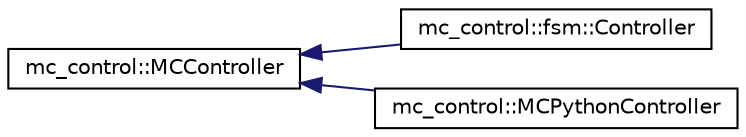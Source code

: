 digraph "Graphical Class Hierarchy"
{
 // INTERACTIVE_SVG=YES
  edge [fontname="Helvetica",fontsize="10",labelfontname="Helvetica",labelfontsize="10"];
  node [fontname="Helvetica",fontsize="10",shape=record];
  rankdir="LR";
  Node0 [label="mc_control::MCController",height=0.2,width=0.4,color="black", fillcolor="white", style="filled",URL="$structmc__control_1_1MCController.html",tooltip="MCController is the base class to implement all controllers. It assumes that at least two robots are ..."];
  Node0 -> Node1 [dir="back",color="midnightblue",fontsize="10",style="solid",fontname="Helvetica"];
  Node1 [label="mc_control::fsm::Controller",height=0.2,width=0.4,color="black", fillcolor="white", style="filled",URL="$structmc__control_1_1fsm_1_1Controller.html"];
  Node0 -> Node2 [dir="back",color="midnightblue",fontsize="10",style="solid",fontname="Helvetica"];
  Node2 [label="mc_control::MCPythonController",height=0.2,width=0.4,color="black", fillcolor="white", style="filled",URL="$structmc__control_1_1MCPythonController.html"];
}
